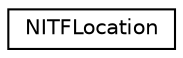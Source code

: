 digraph "Graphical Class Hierarchy"
{
  edge [fontname="Helvetica",fontsize="10",labelfontname="Helvetica",labelfontsize="10"];
  node [fontname="Helvetica",fontsize="10",shape=record];
  rankdir="LR";
  Node1 [label="NITFLocation",height=0.2,width=0.4,color="black", fillcolor="white", style="filled",URL="$nitflib_8h.html#structNITFLocation"];
}
